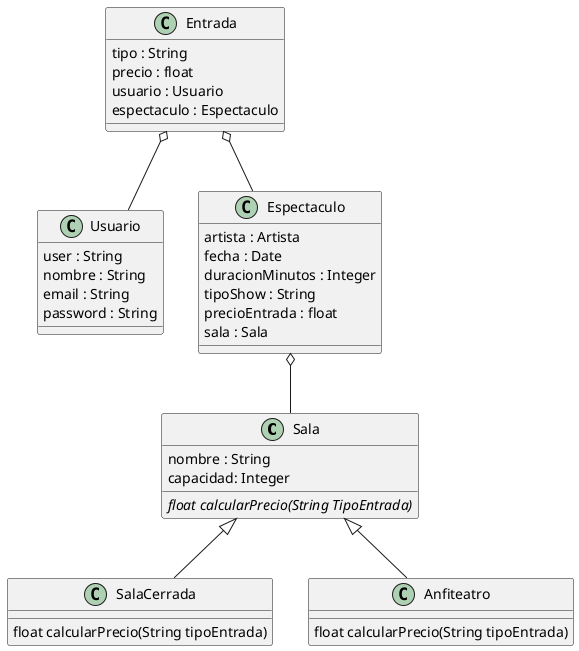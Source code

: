 @startuml
Sala <|-- SalaCerrada
Sala <|-- Anfiteatro
Entrada o-- Usuario
Entrada o-- Espectaculo
Espectaculo o-- Sala

class Usuario {
  user : String
  nombre : String
  email : String
  password : String
}

class Espectaculo {
   artista : Artista
   fecha : Date
   duracionMinutos : Integer
   tipoShow : String 
   precioEntrada : float
   sala : Sala
}

class Sala{
  nombre : String 
  capacidad: Integer
  {abstract} float calcularPrecio(String TipoEntrada)
}
class SalaCerrada {
  float calcularPrecio(String tipoEntrada)
}
class Anfiteatro{
  float calcularPrecio(String tipoEntrada)
}
class Entrada{
  tipo : String
  precio : float
  usuario : Usuario
  espectaculo : Espectaculo
}

@enduml